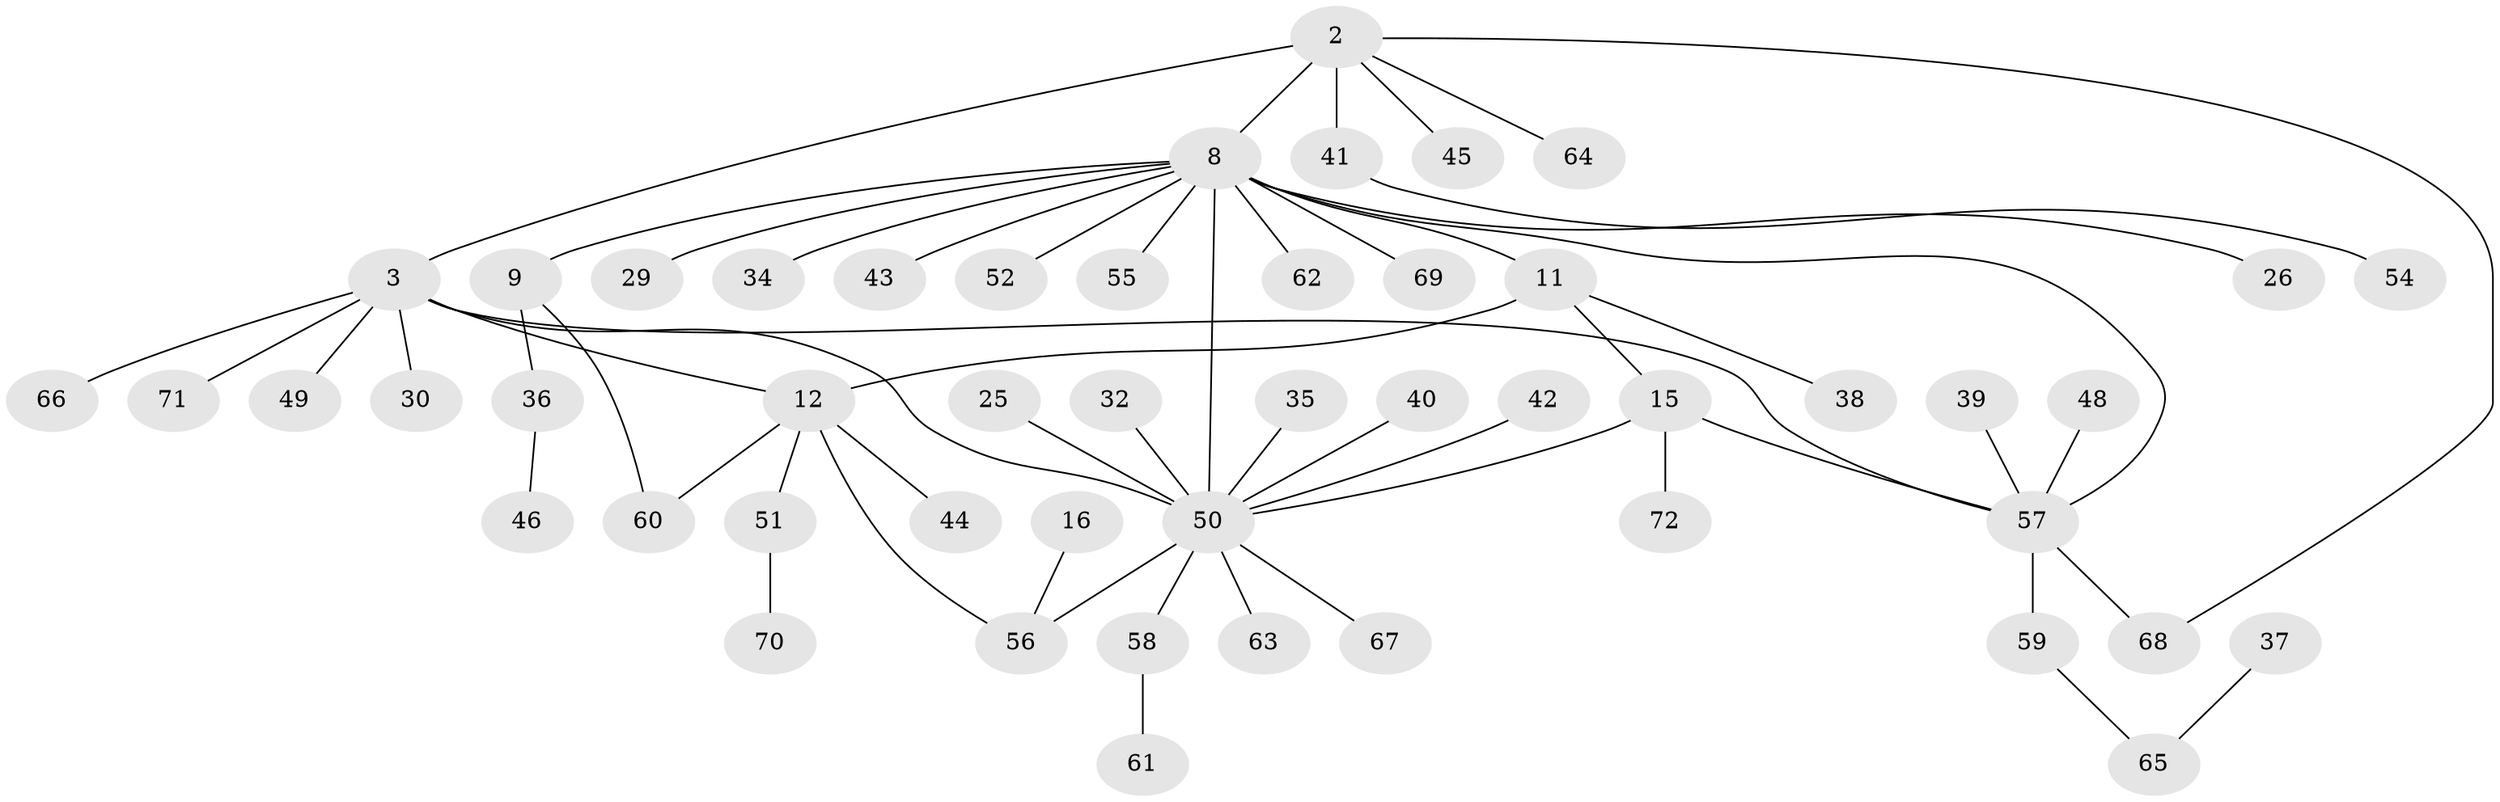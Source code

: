 // original degree distribution, {6: 0.027777777777777776, 7: 0.013888888888888888, 5: 0.041666666666666664, 9: 0.05555555555555555, 4: 0.05555555555555555, 2: 0.1527777777777778, 8: 0.013888888888888888, 3: 0.08333333333333333, 1: 0.5555555555555556}
// Generated by graph-tools (version 1.1) at 2025/57/03/04/25 21:57:13]
// undirected, 50 vertices, 57 edges
graph export_dot {
graph [start="1"]
  node [color=gray90,style=filled];
  2;
  3 [super="+1"];
  8 [super="+7"];
  9;
  11 [super="+10"];
  12;
  15 [super="+13"];
  16;
  25;
  26;
  29;
  30;
  32;
  34 [super="+28"];
  35;
  36 [super="+27"];
  37;
  38;
  39;
  40;
  41;
  42;
  43;
  44;
  45;
  46;
  48;
  49;
  50 [super="+33+47+6"];
  51 [super="+20"];
  52;
  54;
  55;
  56 [super="+5"];
  57 [super="+18+22+14"];
  58;
  59 [super="+19"];
  60 [super="+31"];
  61;
  62;
  63;
  64;
  65 [super="+21"];
  66;
  67;
  68 [super="+53"];
  69;
  70;
  71;
  72;
  2 -- 3 [weight=2];
  2 -- 8;
  2 -- 41;
  2 -- 45;
  2 -- 64;
  2 -- 68;
  3 -- 12;
  3 -- 66;
  3 -- 49;
  3 -- 71;
  3 -- 30;
  3 -- 57;
  3 -- 50;
  8 -- 9 [weight=2];
  8 -- 26;
  8 -- 43;
  8 -- 52;
  8 -- 55;
  8 -- 69;
  8 -- 11;
  8 -- 29;
  8 -- 62;
  8 -- 57 [weight=2];
  8 -- 34;
  8 -- 50 [weight=2];
  9 -- 36;
  9 -- 60;
  11 -- 12 [weight=2];
  11 -- 38;
  11 -- 15;
  12 -- 44;
  12 -- 56 [weight=2];
  12 -- 60;
  12 -- 51;
  15 -- 72;
  15 -- 57 [weight=2];
  15 -- 50;
  16 -- 56;
  25 -- 50;
  32 -- 50;
  35 -- 50;
  36 -- 46;
  37 -- 65;
  39 -- 57;
  40 -- 50;
  41 -- 54;
  42 -- 50;
  48 -- 57;
  50 -- 58;
  50 -- 67;
  50 -- 56 [weight=2];
  50 -- 63;
  51 -- 70;
  57 -- 68;
  57 -- 59;
  58 -- 61;
  59 -- 65;
}
